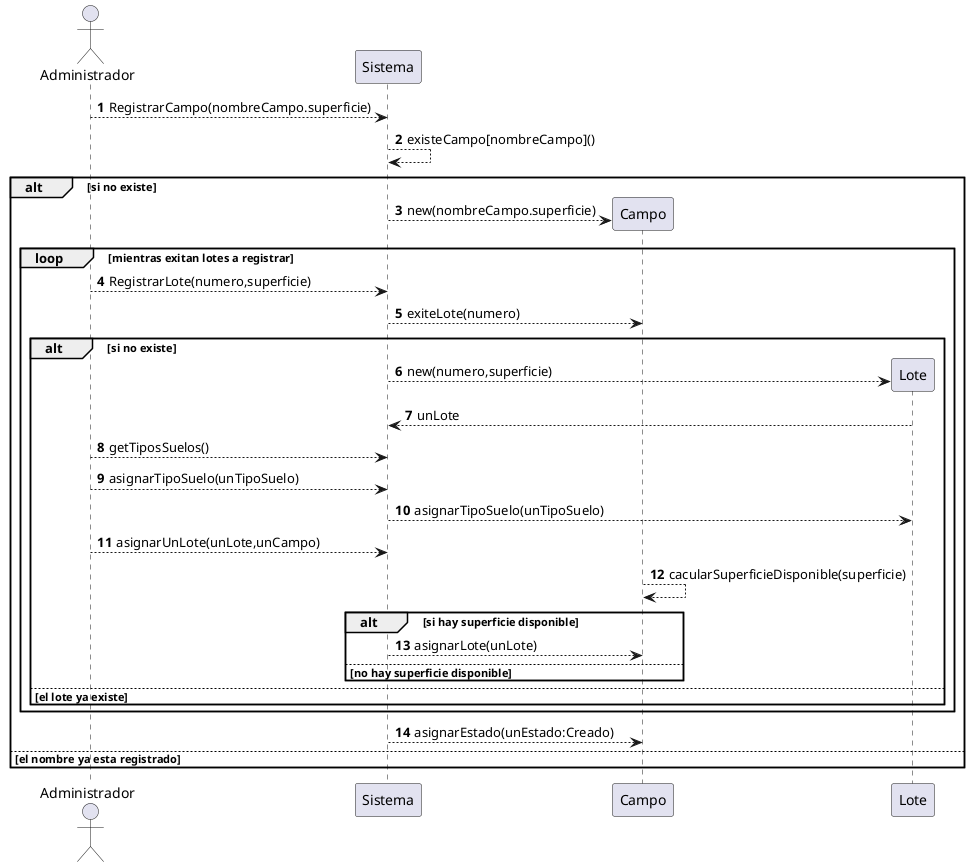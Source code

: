 @startuml
actor Administrador
autonumber
Administrador --> Sistema : RegistrarCampo(nombreCampo.superficie)

Sistema-->Sistema :existeCampo[nombreCampo]()

create Campo
alt si no existe
Sistema --> Campo : new(nombreCampo.superficie)

Loop mientras exitan lotes a registrar
Administrador --> Sistema : RegistrarLote(numero,superficie)

Sistema --> Campo : exiteLote(numero)
alt si no existe
create Lote 
Sistema --> Lote : new(numero,superficie)
Lote --> Sistema : unLote
Administrador --> Sistema : getTiposSuelos()

Administrador --> Sistema : asignarTipoSuelo(unTipoSuelo)
Sistema --> Lote : asignarTipoSuelo(unTipoSuelo)


Administrador --> Sistema : asignarUnLote(unLote,unCampo)
Campo-->Campo : cacularSuperficieDisponible(superficie)
alt si hay superficie disponible
Sistema--> Campo : asignarLote(unLote)
else no hay superficie disponible
end
else el lote ya existe
end
end
Sistema--> Campo : asignarEstado(unEstado:Creado)
else el nombre ya esta registrado
end

@enduml
